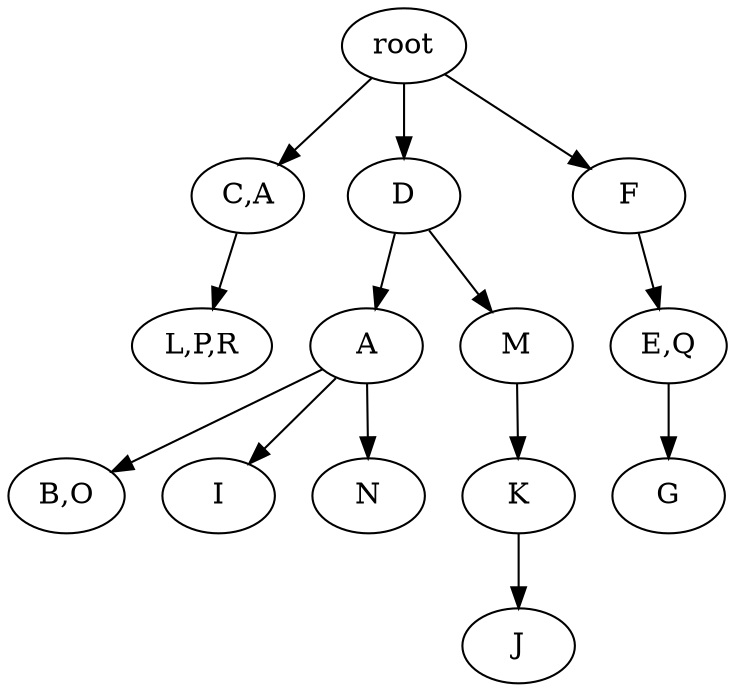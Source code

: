 strict digraph G {
	graph [name=G];
	0	 [label=root];
	3	 [label="C,A"];
	0 -> 3;
	7	 [label=D];
	0 -> 7;
	2	 [label=F];
	0 -> 2;
	9	 [label=A];
	12	 [label="B,O"];
	9 -> 12;
	14	 [label=I];
	9 -> 14;
	13	 [label=N];
	9 -> 13;
	6	 [label="L,P,R"];
	3 -> 6;
	7 -> 9;
	8	 [label=M];
	7 -> 8;
	5	 [label="E,Q"];
	4	 [label=G];
	5 -> 4;
	2 -> 5;
	11	 [label=J];
	10	 [label=K];
	10 -> 11;
	8 -> 10;
}
